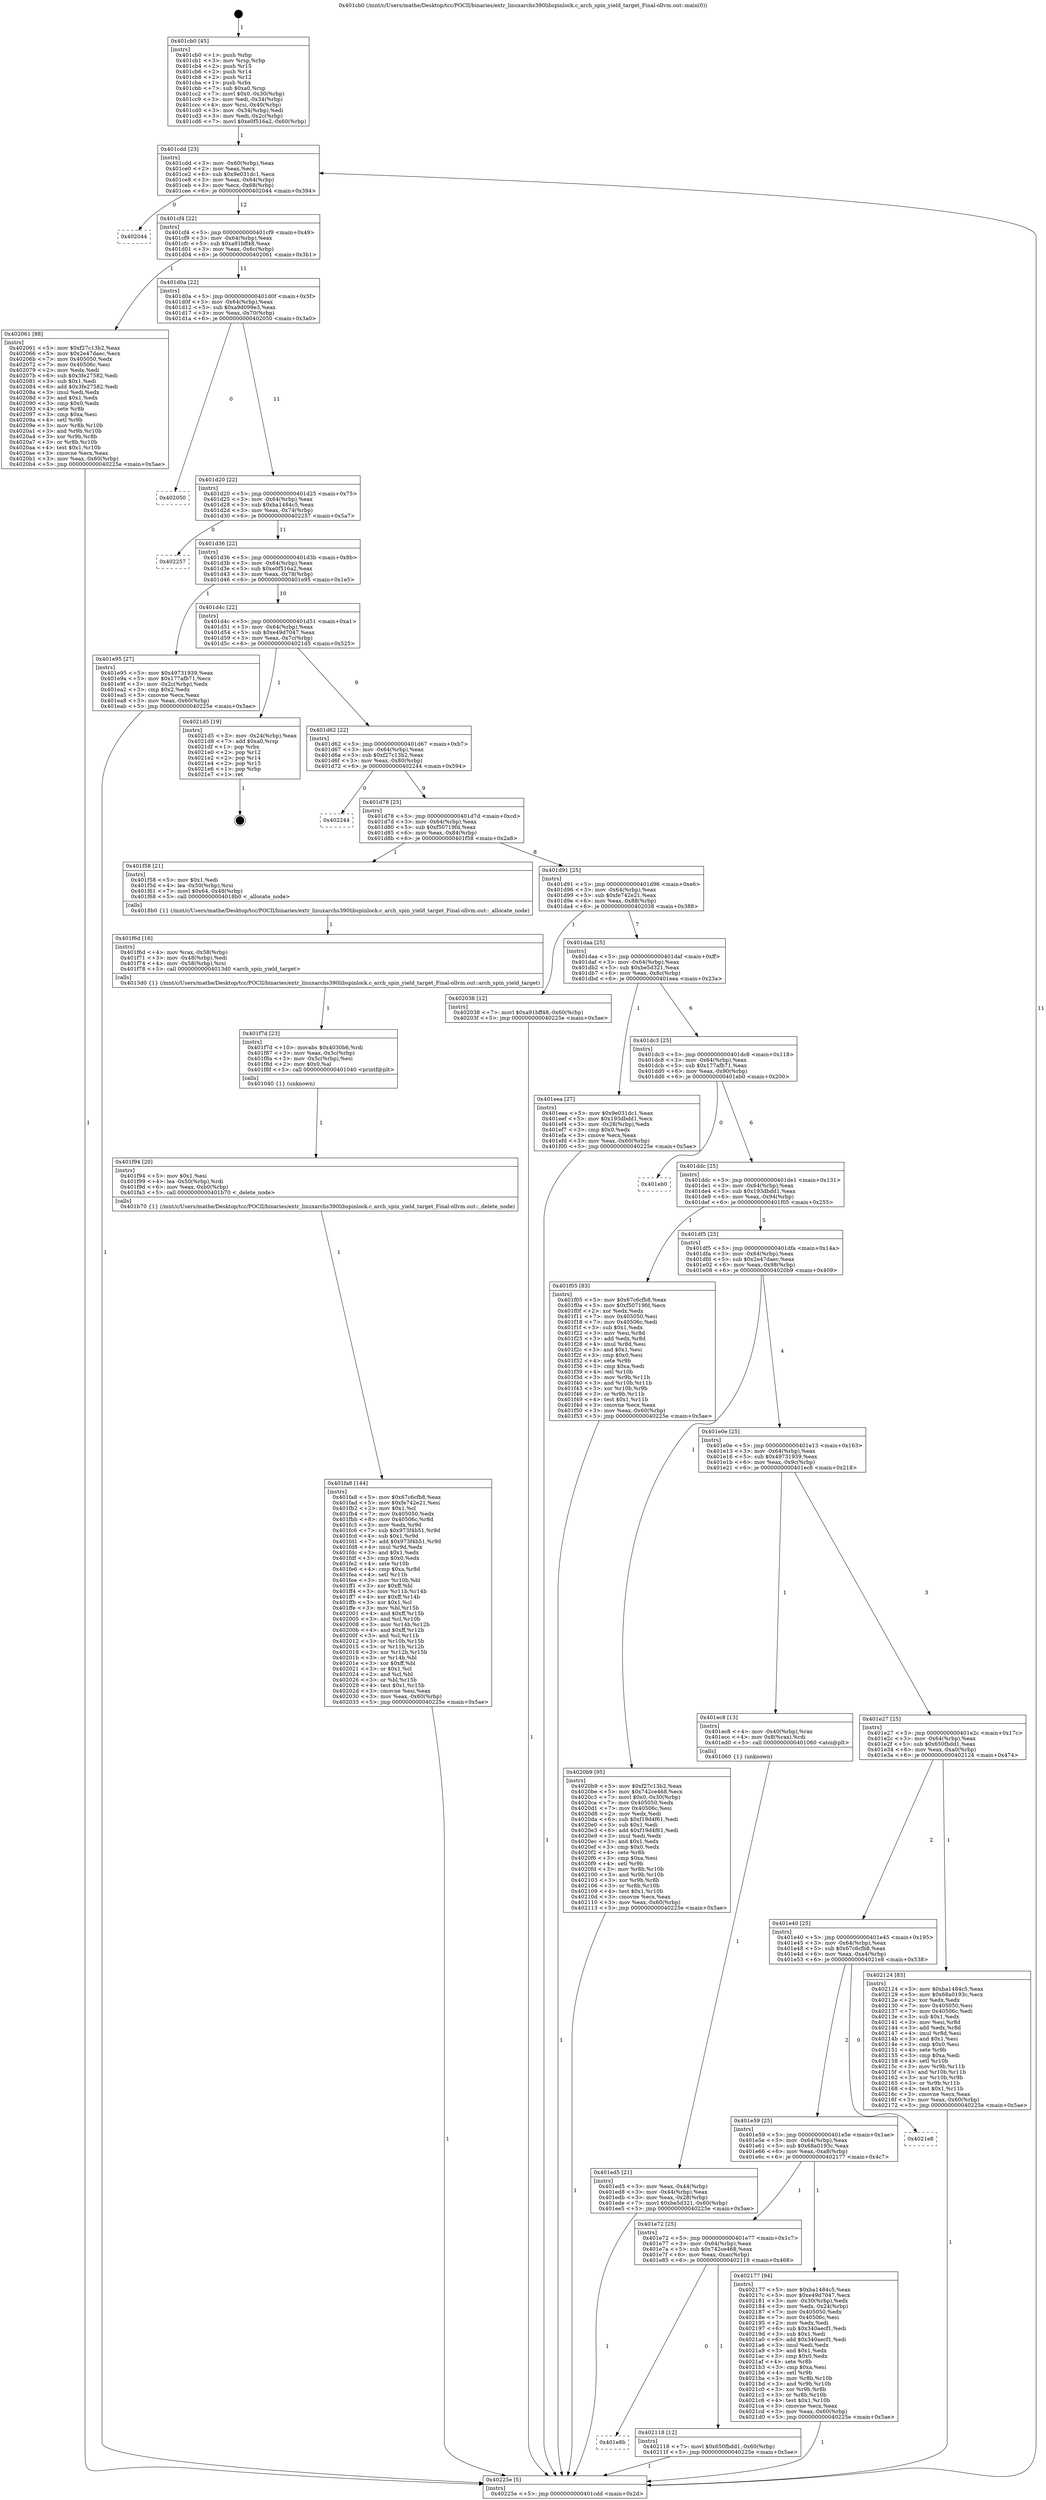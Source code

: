 digraph "0x401cb0" {
  label = "0x401cb0 (/mnt/c/Users/mathe/Desktop/tcc/POCII/binaries/extr_linuxarchs390libspinlock.c_arch_spin_yield_target_Final-ollvm.out::main(0))"
  labelloc = "t"
  node[shape=record]

  Entry [label="",width=0.3,height=0.3,shape=circle,fillcolor=black,style=filled]
  "0x401cdd" [label="{
     0x401cdd [23]\l
     | [instrs]\l
     &nbsp;&nbsp;0x401cdd \<+3\>: mov -0x60(%rbp),%eax\l
     &nbsp;&nbsp;0x401ce0 \<+2\>: mov %eax,%ecx\l
     &nbsp;&nbsp;0x401ce2 \<+6\>: sub $0x9e031dc1,%ecx\l
     &nbsp;&nbsp;0x401ce8 \<+3\>: mov %eax,-0x64(%rbp)\l
     &nbsp;&nbsp;0x401ceb \<+3\>: mov %ecx,-0x68(%rbp)\l
     &nbsp;&nbsp;0x401cee \<+6\>: je 0000000000402044 \<main+0x394\>\l
  }"]
  "0x402044" [label="{
     0x402044\l
  }", style=dashed]
  "0x401cf4" [label="{
     0x401cf4 [22]\l
     | [instrs]\l
     &nbsp;&nbsp;0x401cf4 \<+5\>: jmp 0000000000401cf9 \<main+0x49\>\l
     &nbsp;&nbsp;0x401cf9 \<+3\>: mov -0x64(%rbp),%eax\l
     &nbsp;&nbsp;0x401cfc \<+5\>: sub $0xa91bff48,%eax\l
     &nbsp;&nbsp;0x401d01 \<+3\>: mov %eax,-0x6c(%rbp)\l
     &nbsp;&nbsp;0x401d04 \<+6\>: je 0000000000402061 \<main+0x3b1\>\l
  }"]
  Exit [label="",width=0.3,height=0.3,shape=circle,fillcolor=black,style=filled,peripheries=2]
  "0x402061" [label="{
     0x402061 [88]\l
     | [instrs]\l
     &nbsp;&nbsp;0x402061 \<+5\>: mov $0xf27c13b2,%eax\l
     &nbsp;&nbsp;0x402066 \<+5\>: mov $0x2e47daec,%ecx\l
     &nbsp;&nbsp;0x40206b \<+7\>: mov 0x405050,%edx\l
     &nbsp;&nbsp;0x402072 \<+7\>: mov 0x40506c,%esi\l
     &nbsp;&nbsp;0x402079 \<+2\>: mov %edx,%edi\l
     &nbsp;&nbsp;0x40207b \<+6\>: sub $0x3fe27582,%edi\l
     &nbsp;&nbsp;0x402081 \<+3\>: sub $0x1,%edi\l
     &nbsp;&nbsp;0x402084 \<+6\>: add $0x3fe27582,%edi\l
     &nbsp;&nbsp;0x40208a \<+3\>: imul %edi,%edx\l
     &nbsp;&nbsp;0x40208d \<+3\>: and $0x1,%edx\l
     &nbsp;&nbsp;0x402090 \<+3\>: cmp $0x0,%edx\l
     &nbsp;&nbsp;0x402093 \<+4\>: sete %r8b\l
     &nbsp;&nbsp;0x402097 \<+3\>: cmp $0xa,%esi\l
     &nbsp;&nbsp;0x40209a \<+4\>: setl %r9b\l
     &nbsp;&nbsp;0x40209e \<+3\>: mov %r8b,%r10b\l
     &nbsp;&nbsp;0x4020a1 \<+3\>: and %r9b,%r10b\l
     &nbsp;&nbsp;0x4020a4 \<+3\>: xor %r9b,%r8b\l
     &nbsp;&nbsp;0x4020a7 \<+3\>: or %r8b,%r10b\l
     &nbsp;&nbsp;0x4020aa \<+4\>: test $0x1,%r10b\l
     &nbsp;&nbsp;0x4020ae \<+3\>: cmovne %ecx,%eax\l
     &nbsp;&nbsp;0x4020b1 \<+3\>: mov %eax,-0x60(%rbp)\l
     &nbsp;&nbsp;0x4020b4 \<+5\>: jmp 000000000040225e \<main+0x5ae\>\l
  }"]
  "0x401d0a" [label="{
     0x401d0a [22]\l
     | [instrs]\l
     &nbsp;&nbsp;0x401d0a \<+5\>: jmp 0000000000401d0f \<main+0x5f\>\l
     &nbsp;&nbsp;0x401d0f \<+3\>: mov -0x64(%rbp),%eax\l
     &nbsp;&nbsp;0x401d12 \<+5\>: sub $0xa9d099e3,%eax\l
     &nbsp;&nbsp;0x401d17 \<+3\>: mov %eax,-0x70(%rbp)\l
     &nbsp;&nbsp;0x401d1a \<+6\>: je 0000000000402050 \<main+0x3a0\>\l
  }"]
  "0x401e8b" [label="{
     0x401e8b\l
  }", style=dashed]
  "0x402050" [label="{
     0x402050\l
  }", style=dashed]
  "0x401d20" [label="{
     0x401d20 [22]\l
     | [instrs]\l
     &nbsp;&nbsp;0x401d20 \<+5\>: jmp 0000000000401d25 \<main+0x75\>\l
     &nbsp;&nbsp;0x401d25 \<+3\>: mov -0x64(%rbp),%eax\l
     &nbsp;&nbsp;0x401d28 \<+5\>: sub $0xba1484c5,%eax\l
     &nbsp;&nbsp;0x401d2d \<+3\>: mov %eax,-0x74(%rbp)\l
     &nbsp;&nbsp;0x401d30 \<+6\>: je 0000000000402257 \<main+0x5a7\>\l
  }"]
  "0x402118" [label="{
     0x402118 [12]\l
     | [instrs]\l
     &nbsp;&nbsp;0x402118 \<+7\>: movl $0x650fbdd1,-0x60(%rbp)\l
     &nbsp;&nbsp;0x40211f \<+5\>: jmp 000000000040225e \<main+0x5ae\>\l
  }"]
  "0x402257" [label="{
     0x402257\l
  }", style=dashed]
  "0x401d36" [label="{
     0x401d36 [22]\l
     | [instrs]\l
     &nbsp;&nbsp;0x401d36 \<+5\>: jmp 0000000000401d3b \<main+0x8b\>\l
     &nbsp;&nbsp;0x401d3b \<+3\>: mov -0x64(%rbp),%eax\l
     &nbsp;&nbsp;0x401d3e \<+5\>: sub $0xe0f516a2,%eax\l
     &nbsp;&nbsp;0x401d43 \<+3\>: mov %eax,-0x78(%rbp)\l
     &nbsp;&nbsp;0x401d46 \<+6\>: je 0000000000401e95 \<main+0x1e5\>\l
  }"]
  "0x401e72" [label="{
     0x401e72 [25]\l
     | [instrs]\l
     &nbsp;&nbsp;0x401e72 \<+5\>: jmp 0000000000401e77 \<main+0x1c7\>\l
     &nbsp;&nbsp;0x401e77 \<+3\>: mov -0x64(%rbp),%eax\l
     &nbsp;&nbsp;0x401e7a \<+5\>: sub $0x742ce468,%eax\l
     &nbsp;&nbsp;0x401e7f \<+6\>: mov %eax,-0xac(%rbp)\l
     &nbsp;&nbsp;0x401e85 \<+6\>: je 0000000000402118 \<main+0x468\>\l
  }"]
  "0x401e95" [label="{
     0x401e95 [27]\l
     | [instrs]\l
     &nbsp;&nbsp;0x401e95 \<+5\>: mov $0x49731939,%eax\l
     &nbsp;&nbsp;0x401e9a \<+5\>: mov $0x177afb71,%ecx\l
     &nbsp;&nbsp;0x401e9f \<+3\>: mov -0x2c(%rbp),%edx\l
     &nbsp;&nbsp;0x401ea2 \<+3\>: cmp $0x2,%edx\l
     &nbsp;&nbsp;0x401ea5 \<+3\>: cmovne %ecx,%eax\l
     &nbsp;&nbsp;0x401ea8 \<+3\>: mov %eax,-0x60(%rbp)\l
     &nbsp;&nbsp;0x401eab \<+5\>: jmp 000000000040225e \<main+0x5ae\>\l
  }"]
  "0x401d4c" [label="{
     0x401d4c [22]\l
     | [instrs]\l
     &nbsp;&nbsp;0x401d4c \<+5\>: jmp 0000000000401d51 \<main+0xa1\>\l
     &nbsp;&nbsp;0x401d51 \<+3\>: mov -0x64(%rbp),%eax\l
     &nbsp;&nbsp;0x401d54 \<+5\>: sub $0xe49d7047,%eax\l
     &nbsp;&nbsp;0x401d59 \<+3\>: mov %eax,-0x7c(%rbp)\l
     &nbsp;&nbsp;0x401d5c \<+6\>: je 00000000004021d5 \<main+0x525\>\l
  }"]
  "0x40225e" [label="{
     0x40225e [5]\l
     | [instrs]\l
     &nbsp;&nbsp;0x40225e \<+5\>: jmp 0000000000401cdd \<main+0x2d\>\l
  }"]
  "0x401cb0" [label="{
     0x401cb0 [45]\l
     | [instrs]\l
     &nbsp;&nbsp;0x401cb0 \<+1\>: push %rbp\l
     &nbsp;&nbsp;0x401cb1 \<+3\>: mov %rsp,%rbp\l
     &nbsp;&nbsp;0x401cb4 \<+2\>: push %r15\l
     &nbsp;&nbsp;0x401cb6 \<+2\>: push %r14\l
     &nbsp;&nbsp;0x401cb8 \<+2\>: push %r12\l
     &nbsp;&nbsp;0x401cba \<+1\>: push %rbx\l
     &nbsp;&nbsp;0x401cbb \<+7\>: sub $0xa0,%rsp\l
     &nbsp;&nbsp;0x401cc2 \<+7\>: movl $0x0,-0x30(%rbp)\l
     &nbsp;&nbsp;0x401cc9 \<+3\>: mov %edi,-0x34(%rbp)\l
     &nbsp;&nbsp;0x401ccc \<+4\>: mov %rsi,-0x40(%rbp)\l
     &nbsp;&nbsp;0x401cd0 \<+3\>: mov -0x34(%rbp),%edi\l
     &nbsp;&nbsp;0x401cd3 \<+3\>: mov %edi,-0x2c(%rbp)\l
     &nbsp;&nbsp;0x401cd6 \<+7\>: movl $0xe0f516a2,-0x60(%rbp)\l
  }"]
  "0x402177" [label="{
     0x402177 [94]\l
     | [instrs]\l
     &nbsp;&nbsp;0x402177 \<+5\>: mov $0xba1484c5,%eax\l
     &nbsp;&nbsp;0x40217c \<+5\>: mov $0xe49d7047,%ecx\l
     &nbsp;&nbsp;0x402181 \<+3\>: mov -0x30(%rbp),%edx\l
     &nbsp;&nbsp;0x402184 \<+3\>: mov %edx,-0x24(%rbp)\l
     &nbsp;&nbsp;0x402187 \<+7\>: mov 0x405050,%edx\l
     &nbsp;&nbsp;0x40218e \<+7\>: mov 0x40506c,%esi\l
     &nbsp;&nbsp;0x402195 \<+2\>: mov %edx,%edi\l
     &nbsp;&nbsp;0x402197 \<+6\>: sub $0x340aecf1,%edi\l
     &nbsp;&nbsp;0x40219d \<+3\>: sub $0x1,%edi\l
     &nbsp;&nbsp;0x4021a0 \<+6\>: add $0x340aecf1,%edi\l
     &nbsp;&nbsp;0x4021a6 \<+3\>: imul %edi,%edx\l
     &nbsp;&nbsp;0x4021a9 \<+3\>: and $0x1,%edx\l
     &nbsp;&nbsp;0x4021ac \<+3\>: cmp $0x0,%edx\l
     &nbsp;&nbsp;0x4021af \<+4\>: sete %r8b\l
     &nbsp;&nbsp;0x4021b3 \<+3\>: cmp $0xa,%esi\l
     &nbsp;&nbsp;0x4021b6 \<+4\>: setl %r9b\l
     &nbsp;&nbsp;0x4021ba \<+3\>: mov %r8b,%r10b\l
     &nbsp;&nbsp;0x4021bd \<+3\>: and %r9b,%r10b\l
     &nbsp;&nbsp;0x4021c0 \<+3\>: xor %r9b,%r8b\l
     &nbsp;&nbsp;0x4021c3 \<+3\>: or %r8b,%r10b\l
     &nbsp;&nbsp;0x4021c6 \<+4\>: test $0x1,%r10b\l
     &nbsp;&nbsp;0x4021ca \<+3\>: cmovne %ecx,%eax\l
     &nbsp;&nbsp;0x4021cd \<+3\>: mov %eax,-0x60(%rbp)\l
     &nbsp;&nbsp;0x4021d0 \<+5\>: jmp 000000000040225e \<main+0x5ae\>\l
  }"]
  "0x4021d5" [label="{
     0x4021d5 [19]\l
     | [instrs]\l
     &nbsp;&nbsp;0x4021d5 \<+3\>: mov -0x24(%rbp),%eax\l
     &nbsp;&nbsp;0x4021d8 \<+7\>: add $0xa0,%rsp\l
     &nbsp;&nbsp;0x4021df \<+1\>: pop %rbx\l
     &nbsp;&nbsp;0x4021e0 \<+2\>: pop %r12\l
     &nbsp;&nbsp;0x4021e2 \<+2\>: pop %r14\l
     &nbsp;&nbsp;0x4021e4 \<+2\>: pop %r15\l
     &nbsp;&nbsp;0x4021e6 \<+1\>: pop %rbp\l
     &nbsp;&nbsp;0x4021e7 \<+1\>: ret\l
  }"]
  "0x401d62" [label="{
     0x401d62 [22]\l
     | [instrs]\l
     &nbsp;&nbsp;0x401d62 \<+5\>: jmp 0000000000401d67 \<main+0xb7\>\l
     &nbsp;&nbsp;0x401d67 \<+3\>: mov -0x64(%rbp),%eax\l
     &nbsp;&nbsp;0x401d6a \<+5\>: sub $0xf27c13b2,%eax\l
     &nbsp;&nbsp;0x401d6f \<+3\>: mov %eax,-0x80(%rbp)\l
     &nbsp;&nbsp;0x401d72 \<+6\>: je 0000000000402244 \<main+0x594\>\l
  }"]
  "0x401e59" [label="{
     0x401e59 [25]\l
     | [instrs]\l
     &nbsp;&nbsp;0x401e59 \<+5\>: jmp 0000000000401e5e \<main+0x1ae\>\l
     &nbsp;&nbsp;0x401e5e \<+3\>: mov -0x64(%rbp),%eax\l
     &nbsp;&nbsp;0x401e61 \<+5\>: sub $0x68a0193c,%eax\l
     &nbsp;&nbsp;0x401e66 \<+6\>: mov %eax,-0xa8(%rbp)\l
     &nbsp;&nbsp;0x401e6c \<+6\>: je 0000000000402177 \<main+0x4c7\>\l
  }"]
  "0x402244" [label="{
     0x402244\l
  }", style=dashed]
  "0x401d78" [label="{
     0x401d78 [25]\l
     | [instrs]\l
     &nbsp;&nbsp;0x401d78 \<+5\>: jmp 0000000000401d7d \<main+0xcd\>\l
     &nbsp;&nbsp;0x401d7d \<+3\>: mov -0x64(%rbp),%eax\l
     &nbsp;&nbsp;0x401d80 \<+5\>: sub $0xf50719fd,%eax\l
     &nbsp;&nbsp;0x401d85 \<+6\>: mov %eax,-0x84(%rbp)\l
     &nbsp;&nbsp;0x401d8b \<+6\>: je 0000000000401f58 \<main+0x2a8\>\l
  }"]
  "0x4021e8" [label="{
     0x4021e8\l
  }", style=dashed]
  "0x401f58" [label="{
     0x401f58 [21]\l
     | [instrs]\l
     &nbsp;&nbsp;0x401f58 \<+5\>: mov $0x1,%edi\l
     &nbsp;&nbsp;0x401f5d \<+4\>: lea -0x50(%rbp),%rsi\l
     &nbsp;&nbsp;0x401f61 \<+7\>: movl $0x64,-0x48(%rbp)\l
     &nbsp;&nbsp;0x401f68 \<+5\>: call 00000000004018b0 \<_allocate_node\>\l
     | [calls]\l
     &nbsp;&nbsp;0x4018b0 \{1\} (/mnt/c/Users/mathe/Desktop/tcc/POCII/binaries/extr_linuxarchs390libspinlock.c_arch_spin_yield_target_Final-ollvm.out::_allocate_node)\l
  }"]
  "0x401d91" [label="{
     0x401d91 [25]\l
     | [instrs]\l
     &nbsp;&nbsp;0x401d91 \<+5\>: jmp 0000000000401d96 \<main+0xe6\>\l
     &nbsp;&nbsp;0x401d96 \<+3\>: mov -0x64(%rbp),%eax\l
     &nbsp;&nbsp;0x401d99 \<+5\>: sub $0xfe742e21,%eax\l
     &nbsp;&nbsp;0x401d9e \<+6\>: mov %eax,-0x88(%rbp)\l
     &nbsp;&nbsp;0x401da4 \<+6\>: je 0000000000402038 \<main+0x388\>\l
  }"]
  "0x401e40" [label="{
     0x401e40 [25]\l
     | [instrs]\l
     &nbsp;&nbsp;0x401e40 \<+5\>: jmp 0000000000401e45 \<main+0x195\>\l
     &nbsp;&nbsp;0x401e45 \<+3\>: mov -0x64(%rbp),%eax\l
     &nbsp;&nbsp;0x401e48 \<+5\>: sub $0x67c6cfb8,%eax\l
     &nbsp;&nbsp;0x401e4d \<+6\>: mov %eax,-0xa4(%rbp)\l
     &nbsp;&nbsp;0x401e53 \<+6\>: je 00000000004021e8 \<main+0x538\>\l
  }"]
  "0x402038" [label="{
     0x402038 [12]\l
     | [instrs]\l
     &nbsp;&nbsp;0x402038 \<+7\>: movl $0xa91bff48,-0x60(%rbp)\l
     &nbsp;&nbsp;0x40203f \<+5\>: jmp 000000000040225e \<main+0x5ae\>\l
  }"]
  "0x401daa" [label="{
     0x401daa [25]\l
     | [instrs]\l
     &nbsp;&nbsp;0x401daa \<+5\>: jmp 0000000000401daf \<main+0xff\>\l
     &nbsp;&nbsp;0x401daf \<+3\>: mov -0x64(%rbp),%eax\l
     &nbsp;&nbsp;0x401db2 \<+5\>: sub $0xbe5d321,%eax\l
     &nbsp;&nbsp;0x401db7 \<+6\>: mov %eax,-0x8c(%rbp)\l
     &nbsp;&nbsp;0x401dbd \<+6\>: je 0000000000401eea \<main+0x23a\>\l
  }"]
  "0x402124" [label="{
     0x402124 [83]\l
     | [instrs]\l
     &nbsp;&nbsp;0x402124 \<+5\>: mov $0xba1484c5,%eax\l
     &nbsp;&nbsp;0x402129 \<+5\>: mov $0x68a0193c,%ecx\l
     &nbsp;&nbsp;0x40212e \<+2\>: xor %edx,%edx\l
     &nbsp;&nbsp;0x402130 \<+7\>: mov 0x405050,%esi\l
     &nbsp;&nbsp;0x402137 \<+7\>: mov 0x40506c,%edi\l
     &nbsp;&nbsp;0x40213e \<+3\>: sub $0x1,%edx\l
     &nbsp;&nbsp;0x402141 \<+3\>: mov %esi,%r8d\l
     &nbsp;&nbsp;0x402144 \<+3\>: add %edx,%r8d\l
     &nbsp;&nbsp;0x402147 \<+4\>: imul %r8d,%esi\l
     &nbsp;&nbsp;0x40214b \<+3\>: and $0x1,%esi\l
     &nbsp;&nbsp;0x40214e \<+3\>: cmp $0x0,%esi\l
     &nbsp;&nbsp;0x402151 \<+4\>: sete %r9b\l
     &nbsp;&nbsp;0x402155 \<+3\>: cmp $0xa,%edi\l
     &nbsp;&nbsp;0x402158 \<+4\>: setl %r10b\l
     &nbsp;&nbsp;0x40215c \<+3\>: mov %r9b,%r11b\l
     &nbsp;&nbsp;0x40215f \<+3\>: and %r10b,%r11b\l
     &nbsp;&nbsp;0x402162 \<+3\>: xor %r10b,%r9b\l
     &nbsp;&nbsp;0x402165 \<+3\>: or %r9b,%r11b\l
     &nbsp;&nbsp;0x402168 \<+4\>: test $0x1,%r11b\l
     &nbsp;&nbsp;0x40216c \<+3\>: cmovne %ecx,%eax\l
     &nbsp;&nbsp;0x40216f \<+3\>: mov %eax,-0x60(%rbp)\l
     &nbsp;&nbsp;0x402172 \<+5\>: jmp 000000000040225e \<main+0x5ae\>\l
  }"]
  "0x401eea" [label="{
     0x401eea [27]\l
     | [instrs]\l
     &nbsp;&nbsp;0x401eea \<+5\>: mov $0x9e031dc1,%eax\l
     &nbsp;&nbsp;0x401eef \<+5\>: mov $0x193dbdd1,%ecx\l
     &nbsp;&nbsp;0x401ef4 \<+3\>: mov -0x28(%rbp),%edx\l
     &nbsp;&nbsp;0x401ef7 \<+3\>: cmp $0x0,%edx\l
     &nbsp;&nbsp;0x401efa \<+3\>: cmove %ecx,%eax\l
     &nbsp;&nbsp;0x401efd \<+3\>: mov %eax,-0x60(%rbp)\l
     &nbsp;&nbsp;0x401f00 \<+5\>: jmp 000000000040225e \<main+0x5ae\>\l
  }"]
  "0x401dc3" [label="{
     0x401dc3 [25]\l
     | [instrs]\l
     &nbsp;&nbsp;0x401dc3 \<+5\>: jmp 0000000000401dc8 \<main+0x118\>\l
     &nbsp;&nbsp;0x401dc8 \<+3\>: mov -0x64(%rbp),%eax\l
     &nbsp;&nbsp;0x401dcb \<+5\>: sub $0x177afb71,%eax\l
     &nbsp;&nbsp;0x401dd0 \<+6\>: mov %eax,-0x90(%rbp)\l
     &nbsp;&nbsp;0x401dd6 \<+6\>: je 0000000000401eb0 \<main+0x200\>\l
  }"]
  "0x401fa8" [label="{
     0x401fa8 [144]\l
     | [instrs]\l
     &nbsp;&nbsp;0x401fa8 \<+5\>: mov $0x67c6cfb8,%eax\l
     &nbsp;&nbsp;0x401fad \<+5\>: mov $0xfe742e21,%esi\l
     &nbsp;&nbsp;0x401fb2 \<+2\>: mov $0x1,%cl\l
     &nbsp;&nbsp;0x401fb4 \<+7\>: mov 0x405050,%edx\l
     &nbsp;&nbsp;0x401fbb \<+8\>: mov 0x40506c,%r8d\l
     &nbsp;&nbsp;0x401fc3 \<+3\>: mov %edx,%r9d\l
     &nbsp;&nbsp;0x401fc6 \<+7\>: sub $0x973f4b51,%r9d\l
     &nbsp;&nbsp;0x401fcd \<+4\>: sub $0x1,%r9d\l
     &nbsp;&nbsp;0x401fd1 \<+7\>: add $0x973f4b51,%r9d\l
     &nbsp;&nbsp;0x401fd8 \<+4\>: imul %r9d,%edx\l
     &nbsp;&nbsp;0x401fdc \<+3\>: and $0x1,%edx\l
     &nbsp;&nbsp;0x401fdf \<+3\>: cmp $0x0,%edx\l
     &nbsp;&nbsp;0x401fe2 \<+4\>: sete %r10b\l
     &nbsp;&nbsp;0x401fe6 \<+4\>: cmp $0xa,%r8d\l
     &nbsp;&nbsp;0x401fea \<+4\>: setl %r11b\l
     &nbsp;&nbsp;0x401fee \<+3\>: mov %r10b,%bl\l
     &nbsp;&nbsp;0x401ff1 \<+3\>: xor $0xff,%bl\l
     &nbsp;&nbsp;0x401ff4 \<+3\>: mov %r11b,%r14b\l
     &nbsp;&nbsp;0x401ff7 \<+4\>: xor $0xff,%r14b\l
     &nbsp;&nbsp;0x401ffb \<+3\>: xor $0x1,%cl\l
     &nbsp;&nbsp;0x401ffe \<+3\>: mov %bl,%r15b\l
     &nbsp;&nbsp;0x402001 \<+4\>: and $0xff,%r15b\l
     &nbsp;&nbsp;0x402005 \<+3\>: and %cl,%r10b\l
     &nbsp;&nbsp;0x402008 \<+3\>: mov %r14b,%r12b\l
     &nbsp;&nbsp;0x40200b \<+4\>: and $0xff,%r12b\l
     &nbsp;&nbsp;0x40200f \<+3\>: and %cl,%r11b\l
     &nbsp;&nbsp;0x402012 \<+3\>: or %r10b,%r15b\l
     &nbsp;&nbsp;0x402015 \<+3\>: or %r11b,%r12b\l
     &nbsp;&nbsp;0x402018 \<+3\>: xor %r12b,%r15b\l
     &nbsp;&nbsp;0x40201b \<+3\>: or %r14b,%bl\l
     &nbsp;&nbsp;0x40201e \<+3\>: xor $0xff,%bl\l
     &nbsp;&nbsp;0x402021 \<+3\>: or $0x1,%cl\l
     &nbsp;&nbsp;0x402024 \<+2\>: and %cl,%bl\l
     &nbsp;&nbsp;0x402026 \<+3\>: or %bl,%r15b\l
     &nbsp;&nbsp;0x402029 \<+4\>: test $0x1,%r15b\l
     &nbsp;&nbsp;0x40202d \<+3\>: cmovne %esi,%eax\l
     &nbsp;&nbsp;0x402030 \<+3\>: mov %eax,-0x60(%rbp)\l
     &nbsp;&nbsp;0x402033 \<+5\>: jmp 000000000040225e \<main+0x5ae\>\l
  }"]
  "0x401eb0" [label="{
     0x401eb0\l
  }", style=dashed]
  "0x401ddc" [label="{
     0x401ddc [25]\l
     | [instrs]\l
     &nbsp;&nbsp;0x401ddc \<+5\>: jmp 0000000000401de1 \<main+0x131\>\l
     &nbsp;&nbsp;0x401de1 \<+3\>: mov -0x64(%rbp),%eax\l
     &nbsp;&nbsp;0x401de4 \<+5\>: sub $0x193dbdd1,%eax\l
     &nbsp;&nbsp;0x401de9 \<+6\>: mov %eax,-0x94(%rbp)\l
     &nbsp;&nbsp;0x401def \<+6\>: je 0000000000401f05 \<main+0x255\>\l
  }"]
  "0x401f94" [label="{
     0x401f94 [20]\l
     | [instrs]\l
     &nbsp;&nbsp;0x401f94 \<+5\>: mov $0x1,%esi\l
     &nbsp;&nbsp;0x401f99 \<+4\>: lea -0x50(%rbp),%rdi\l
     &nbsp;&nbsp;0x401f9d \<+6\>: mov %eax,-0xb0(%rbp)\l
     &nbsp;&nbsp;0x401fa3 \<+5\>: call 0000000000401b70 \<_delete_node\>\l
     | [calls]\l
     &nbsp;&nbsp;0x401b70 \{1\} (/mnt/c/Users/mathe/Desktop/tcc/POCII/binaries/extr_linuxarchs390libspinlock.c_arch_spin_yield_target_Final-ollvm.out::_delete_node)\l
  }"]
  "0x401f05" [label="{
     0x401f05 [83]\l
     | [instrs]\l
     &nbsp;&nbsp;0x401f05 \<+5\>: mov $0x67c6cfb8,%eax\l
     &nbsp;&nbsp;0x401f0a \<+5\>: mov $0xf50719fd,%ecx\l
     &nbsp;&nbsp;0x401f0f \<+2\>: xor %edx,%edx\l
     &nbsp;&nbsp;0x401f11 \<+7\>: mov 0x405050,%esi\l
     &nbsp;&nbsp;0x401f18 \<+7\>: mov 0x40506c,%edi\l
     &nbsp;&nbsp;0x401f1f \<+3\>: sub $0x1,%edx\l
     &nbsp;&nbsp;0x401f22 \<+3\>: mov %esi,%r8d\l
     &nbsp;&nbsp;0x401f25 \<+3\>: add %edx,%r8d\l
     &nbsp;&nbsp;0x401f28 \<+4\>: imul %r8d,%esi\l
     &nbsp;&nbsp;0x401f2c \<+3\>: and $0x1,%esi\l
     &nbsp;&nbsp;0x401f2f \<+3\>: cmp $0x0,%esi\l
     &nbsp;&nbsp;0x401f32 \<+4\>: sete %r9b\l
     &nbsp;&nbsp;0x401f36 \<+3\>: cmp $0xa,%edi\l
     &nbsp;&nbsp;0x401f39 \<+4\>: setl %r10b\l
     &nbsp;&nbsp;0x401f3d \<+3\>: mov %r9b,%r11b\l
     &nbsp;&nbsp;0x401f40 \<+3\>: and %r10b,%r11b\l
     &nbsp;&nbsp;0x401f43 \<+3\>: xor %r10b,%r9b\l
     &nbsp;&nbsp;0x401f46 \<+3\>: or %r9b,%r11b\l
     &nbsp;&nbsp;0x401f49 \<+4\>: test $0x1,%r11b\l
     &nbsp;&nbsp;0x401f4d \<+3\>: cmovne %ecx,%eax\l
     &nbsp;&nbsp;0x401f50 \<+3\>: mov %eax,-0x60(%rbp)\l
     &nbsp;&nbsp;0x401f53 \<+5\>: jmp 000000000040225e \<main+0x5ae\>\l
  }"]
  "0x401df5" [label="{
     0x401df5 [25]\l
     | [instrs]\l
     &nbsp;&nbsp;0x401df5 \<+5\>: jmp 0000000000401dfa \<main+0x14a\>\l
     &nbsp;&nbsp;0x401dfa \<+3\>: mov -0x64(%rbp),%eax\l
     &nbsp;&nbsp;0x401dfd \<+5\>: sub $0x2e47daec,%eax\l
     &nbsp;&nbsp;0x401e02 \<+6\>: mov %eax,-0x98(%rbp)\l
     &nbsp;&nbsp;0x401e08 \<+6\>: je 00000000004020b9 \<main+0x409\>\l
  }"]
  "0x401f7d" [label="{
     0x401f7d [23]\l
     | [instrs]\l
     &nbsp;&nbsp;0x401f7d \<+10\>: movabs $0x4030b6,%rdi\l
     &nbsp;&nbsp;0x401f87 \<+3\>: mov %eax,-0x5c(%rbp)\l
     &nbsp;&nbsp;0x401f8a \<+3\>: mov -0x5c(%rbp),%esi\l
     &nbsp;&nbsp;0x401f8d \<+2\>: mov $0x0,%al\l
     &nbsp;&nbsp;0x401f8f \<+5\>: call 0000000000401040 \<printf@plt\>\l
     | [calls]\l
     &nbsp;&nbsp;0x401040 \{1\} (unknown)\l
  }"]
  "0x4020b9" [label="{
     0x4020b9 [95]\l
     | [instrs]\l
     &nbsp;&nbsp;0x4020b9 \<+5\>: mov $0xf27c13b2,%eax\l
     &nbsp;&nbsp;0x4020be \<+5\>: mov $0x742ce468,%ecx\l
     &nbsp;&nbsp;0x4020c3 \<+7\>: movl $0x0,-0x30(%rbp)\l
     &nbsp;&nbsp;0x4020ca \<+7\>: mov 0x405050,%edx\l
     &nbsp;&nbsp;0x4020d1 \<+7\>: mov 0x40506c,%esi\l
     &nbsp;&nbsp;0x4020d8 \<+2\>: mov %edx,%edi\l
     &nbsp;&nbsp;0x4020da \<+6\>: sub $0xf19d4f61,%edi\l
     &nbsp;&nbsp;0x4020e0 \<+3\>: sub $0x1,%edi\l
     &nbsp;&nbsp;0x4020e3 \<+6\>: add $0xf19d4f61,%edi\l
     &nbsp;&nbsp;0x4020e9 \<+3\>: imul %edi,%edx\l
     &nbsp;&nbsp;0x4020ec \<+3\>: and $0x1,%edx\l
     &nbsp;&nbsp;0x4020ef \<+3\>: cmp $0x0,%edx\l
     &nbsp;&nbsp;0x4020f2 \<+4\>: sete %r8b\l
     &nbsp;&nbsp;0x4020f6 \<+3\>: cmp $0xa,%esi\l
     &nbsp;&nbsp;0x4020f9 \<+4\>: setl %r9b\l
     &nbsp;&nbsp;0x4020fd \<+3\>: mov %r8b,%r10b\l
     &nbsp;&nbsp;0x402100 \<+3\>: and %r9b,%r10b\l
     &nbsp;&nbsp;0x402103 \<+3\>: xor %r9b,%r8b\l
     &nbsp;&nbsp;0x402106 \<+3\>: or %r8b,%r10b\l
     &nbsp;&nbsp;0x402109 \<+4\>: test $0x1,%r10b\l
     &nbsp;&nbsp;0x40210d \<+3\>: cmovne %ecx,%eax\l
     &nbsp;&nbsp;0x402110 \<+3\>: mov %eax,-0x60(%rbp)\l
     &nbsp;&nbsp;0x402113 \<+5\>: jmp 000000000040225e \<main+0x5ae\>\l
  }"]
  "0x401e0e" [label="{
     0x401e0e [25]\l
     | [instrs]\l
     &nbsp;&nbsp;0x401e0e \<+5\>: jmp 0000000000401e13 \<main+0x163\>\l
     &nbsp;&nbsp;0x401e13 \<+3\>: mov -0x64(%rbp),%eax\l
     &nbsp;&nbsp;0x401e16 \<+5\>: sub $0x49731939,%eax\l
     &nbsp;&nbsp;0x401e1b \<+6\>: mov %eax,-0x9c(%rbp)\l
     &nbsp;&nbsp;0x401e21 \<+6\>: je 0000000000401ec8 \<main+0x218\>\l
  }"]
  "0x401f6d" [label="{
     0x401f6d [16]\l
     | [instrs]\l
     &nbsp;&nbsp;0x401f6d \<+4\>: mov %rax,-0x58(%rbp)\l
     &nbsp;&nbsp;0x401f71 \<+3\>: mov -0x48(%rbp),%edi\l
     &nbsp;&nbsp;0x401f74 \<+4\>: mov -0x58(%rbp),%rsi\l
     &nbsp;&nbsp;0x401f78 \<+5\>: call 00000000004013d0 \<arch_spin_yield_target\>\l
     | [calls]\l
     &nbsp;&nbsp;0x4013d0 \{1\} (/mnt/c/Users/mathe/Desktop/tcc/POCII/binaries/extr_linuxarchs390libspinlock.c_arch_spin_yield_target_Final-ollvm.out::arch_spin_yield_target)\l
  }"]
  "0x401ec8" [label="{
     0x401ec8 [13]\l
     | [instrs]\l
     &nbsp;&nbsp;0x401ec8 \<+4\>: mov -0x40(%rbp),%rax\l
     &nbsp;&nbsp;0x401ecc \<+4\>: mov 0x8(%rax),%rdi\l
     &nbsp;&nbsp;0x401ed0 \<+5\>: call 0000000000401060 \<atoi@plt\>\l
     | [calls]\l
     &nbsp;&nbsp;0x401060 \{1\} (unknown)\l
  }"]
  "0x401e27" [label="{
     0x401e27 [25]\l
     | [instrs]\l
     &nbsp;&nbsp;0x401e27 \<+5\>: jmp 0000000000401e2c \<main+0x17c\>\l
     &nbsp;&nbsp;0x401e2c \<+3\>: mov -0x64(%rbp),%eax\l
     &nbsp;&nbsp;0x401e2f \<+5\>: sub $0x650fbdd1,%eax\l
     &nbsp;&nbsp;0x401e34 \<+6\>: mov %eax,-0xa0(%rbp)\l
     &nbsp;&nbsp;0x401e3a \<+6\>: je 0000000000402124 \<main+0x474\>\l
  }"]
  "0x401ed5" [label="{
     0x401ed5 [21]\l
     | [instrs]\l
     &nbsp;&nbsp;0x401ed5 \<+3\>: mov %eax,-0x44(%rbp)\l
     &nbsp;&nbsp;0x401ed8 \<+3\>: mov -0x44(%rbp),%eax\l
     &nbsp;&nbsp;0x401edb \<+3\>: mov %eax,-0x28(%rbp)\l
     &nbsp;&nbsp;0x401ede \<+7\>: movl $0xbe5d321,-0x60(%rbp)\l
     &nbsp;&nbsp;0x401ee5 \<+5\>: jmp 000000000040225e \<main+0x5ae\>\l
  }"]
  Entry -> "0x401cb0" [label=" 1"]
  "0x401cdd" -> "0x402044" [label=" 0"]
  "0x401cdd" -> "0x401cf4" [label=" 12"]
  "0x4021d5" -> Exit [label=" 1"]
  "0x401cf4" -> "0x402061" [label=" 1"]
  "0x401cf4" -> "0x401d0a" [label=" 11"]
  "0x402177" -> "0x40225e" [label=" 1"]
  "0x401d0a" -> "0x402050" [label=" 0"]
  "0x401d0a" -> "0x401d20" [label=" 11"]
  "0x402124" -> "0x40225e" [label=" 1"]
  "0x401d20" -> "0x402257" [label=" 0"]
  "0x401d20" -> "0x401d36" [label=" 11"]
  "0x402118" -> "0x40225e" [label=" 1"]
  "0x401d36" -> "0x401e95" [label=" 1"]
  "0x401d36" -> "0x401d4c" [label=" 10"]
  "0x401e95" -> "0x40225e" [label=" 1"]
  "0x401cb0" -> "0x401cdd" [label=" 1"]
  "0x40225e" -> "0x401cdd" [label=" 11"]
  "0x401e72" -> "0x402118" [label=" 1"]
  "0x401d4c" -> "0x4021d5" [label=" 1"]
  "0x401d4c" -> "0x401d62" [label=" 9"]
  "0x401e72" -> "0x401e8b" [label=" 0"]
  "0x401d62" -> "0x402244" [label=" 0"]
  "0x401d62" -> "0x401d78" [label=" 9"]
  "0x401e59" -> "0x402177" [label=" 1"]
  "0x401d78" -> "0x401f58" [label=" 1"]
  "0x401d78" -> "0x401d91" [label=" 8"]
  "0x401e59" -> "0x401e72" [label=" 1"]
  "0x401d91" -> "0x402038" [label=" 1"]
  "0x401d91" -> "0x401daa" [label=" 7"]
  "0x401e40" -> "0x4021e8" [label=" 0"]
  "0x401daa" -> "0x401eea" [label=" 1"]
  "0x401daa" -> "0x401dc3" [label=" 6"]
  "0x401e40" -> "0x401e59" [label=" 2"]
  "0x401dc3" -> "0x401eb0" [label=" 0"]
  "0x401dc3" -> "0x401ddc" [label=" 6"]
  "0x401e27" -> "0x402124" [label=" 1"]
  "0x401ddc" -> "0x401f05" [label=" 1"]
  "0x401ddc" -> "0x401df5" [label=" 5"]
  "0x401e27" -> "0x401e40" [label=" 2"]
  "0x401df5" -> "0x4020b9" [label=" 1"]
  "0x401df5" -> "0x401e0e" [label=" 4"]
  "0x4020b9" -> "0x40225e" [label=" 1"]
  "0x401e0e" -> "0x401ec8" [label=" 1"]
  "0x401e0e" -> "0x401e27" [label=" 3"]
  "0x401ec8" -> "0x401ed5" [label=" 1"]
  "0x401ed5" -> "0x40225e" [label=" 1"]
  "0x401eea" -> "0x40225e" [label=" 1"]
  "0x401f05" -> "0x40225e" [label=" 1"]
  "0x401f58" -> "0x401f6d" [label=" 1"]
  "0x401f6d" -> "0x401f7d" [label=" 1"]
  "0x401f7d" -> "0x401f94" [label=" 1"]
  "0x401f94" -> "0x401fa8" [label=" 1"]
  "0x401fa8" -> "0x40225e" [label=" 1"]
  "0x402038" -> "0x40225e" [label=" 1"]
  "0x402061" -> "0x40225e" [label=" 1"]
}
